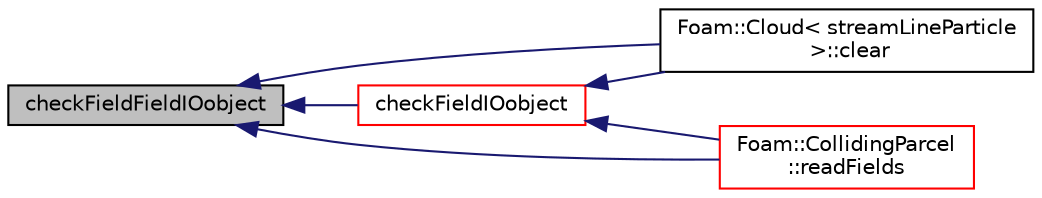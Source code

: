 digraph "checkFieldFieldIOobject"
{
  bgcolor="transparent";
  edge [fontname="Helvetica",fontsize="10",labelfontname="Helvetica",labelfontsize="10"];
  node [fontname="Helvetica",fontsize="10",shape=record];
  rankdir="LR";
  Node1 [label="checkFieldFieldIOobject",height=0.2,width=0.4,color="black", fillcolor="grey75", style="filled", fontcolor="black"];
  Node1 -> Node2 [dir="back",color="midnightblue",fontsize="10",style="solid",fontname="Helvetica"];
  Node2 [label="checkFieldIOobject",height=0.2,width=0.4,color="red",URL="$a00273.html#a486af0edf3690d838e57019f1b256cd2",tooltip="Check lagrangian data field. "];
  Node2 -> Node3 [dir="back",color="midnightblue",fontsize="10",style="solid",fontname="Helvetica"];
  Node3 [label="Foam::Cloud\< streamLineParticle\l \>::clear",height=0.2,width=0.4,color="black",URL="$a00273.html#ac8bb3912a3ce86b15842e79d0b421204"];
  Node2 -> Node4 [dir="back",color="midnightblue",fontsize="10",style="solid",fontname="Helvetica"];
  Node4 [label="Foam::CollidingParcel\l::readFields",height=0.2,width=0.4,color="red",URL="$a00306.html#ae1118a08fed2fe58c47d9142f0f131af",tooltip="Read. "];
  Node1 -> Node3 [dir="back",color="midnightblue",fontsize="10",style="solid",fontname="Helvetica"];
  Node1 -> Node4 [dir="back",color="midnightblue",fontsize="10",style="solid",fontname="Helvetica"];
}
